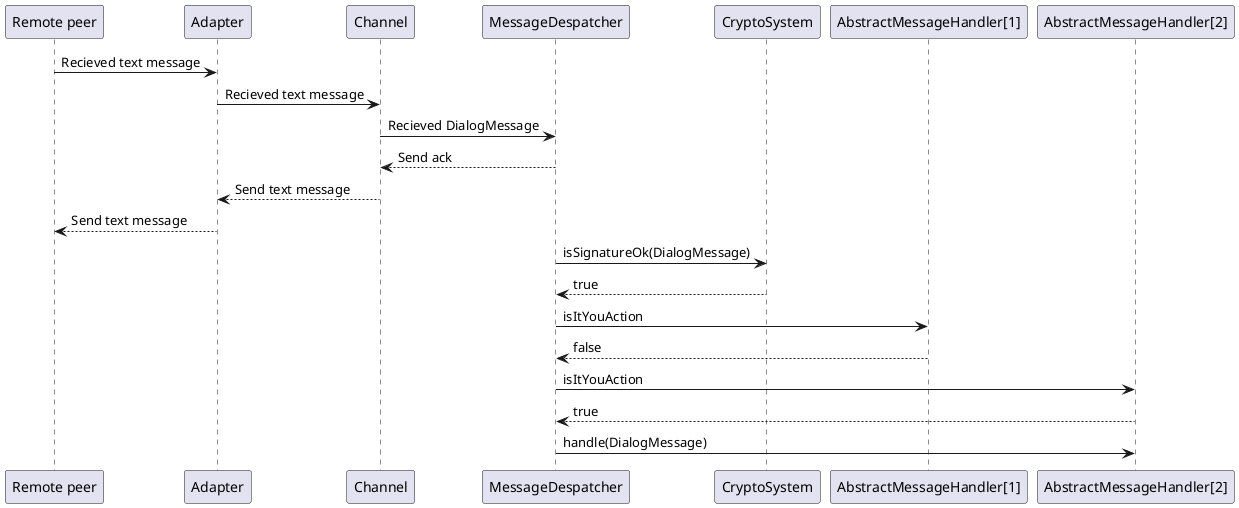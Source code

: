 @startuml
"Remote peer" -> Adapter : Recieved text message
Adapter -> Channel : Recieved text message
Channel -> MessageDespatcher : Recieved DialogMessage
MessageDespatcher --> Channel : Send ack
Channel --> Adapter : Send text message
Adapter --> "Remote peer" : Send text message

MessageDespatcher -> CryptoSystem : isSignatureOk(DialogMessage)
CryptoSystem --> MessageDespatcher : true

MessageDespatcher -> "AbstractMessageHandler[1]" : isItYouAction
"AbstractMessageHandler[1]" --> MessageDespatcher : false

MessageDespatcher -> "AbstractMessageHandler[2]" : isItYouAction
"AbstractMessageHandler[2]" --> MessageDespatcher : true

MessageDespatcher -> "AbstractMessageHandler[2]" : handle(DialogMessage)

@enduml
